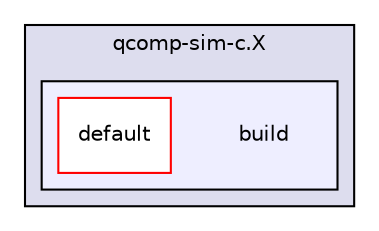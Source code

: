 digraph "dspic33e/qcomp-sim-c.X/build" {
  compound=true
  node [ fontsize="10", fontname="Helvetica"];
  edge [ labelfontsize="10", labelfontname="Helvetica"];
  subgraph clusterdir_6662ae699bb746dfe74afbdc036e2b7f {
    graph [ bgcolor="#ddddee", pencolor="black", label="qcomp-sim-c.X" fontname="Helvetica", fontsize="10", URL="dir_6662ae699bb746dfe74afbdc036e2b7f.html"]
  subgraph clusterdir_569d2383044c2482b275105e38ea99cb {
    graph [ bgcolor="#eeeeff", pencolor="black", label="" URL="dir_569d2383044c2482b275105e38ea99cb.html"];
    dir_569d2383044c2482b275105e38ea99cb [shape=plaintext label="build"];
    dir_9e6e4680045fe047bae6186b494d9eef [shape=box label="default" color="red" fillcolor="white" style="filled" URL="dir_9e6e4680045fe047bae6186b494d9eef.html"];
  }
  }
}
